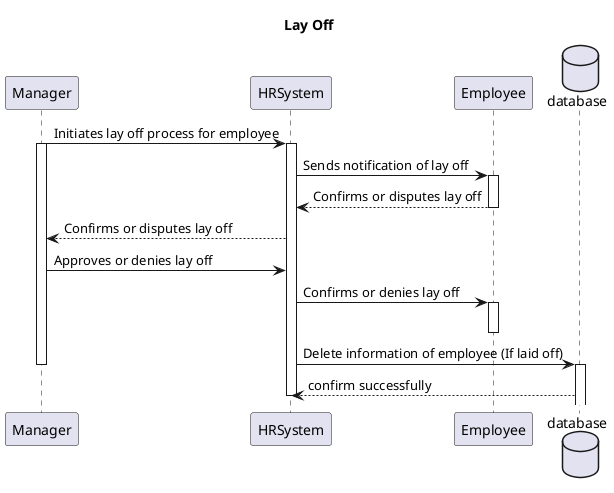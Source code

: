 @startuml
title Lay Off 

participant Manager
participant HRSystem
participant Employee
Database database

Manager -> HRSystem: Initiates lay off process for employee
activate Manager
activate HRSystem

HRSystem -> Employee: Sends notification of lay off
activate Employee
Employee --> HRSystem: Confirms or disputes lay off
deactivate Employee
HRSystem --> Manager: Confirms or disputes lay off
Manager -> HRSystem: Approves or denies lay off
HRSystem -> Employee: Confirms or denies lay off
activate Employee
deactivate Employee
HRSystem -> database: Delete information of employee (If laid off)

deactivate Manager
activate database
database --> HRSystem: confirm successfully
deactivate HRSystem
@enduml

